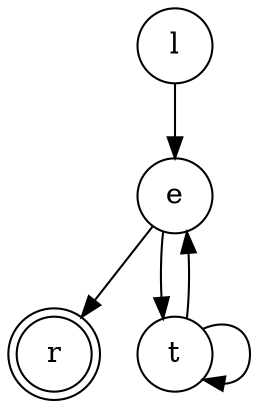 digraph {   
    node [shape = doublecircle, color = black] r ;
    node [shape = circle];
    node [color= black];
    l -> e -> t -> t -> e -> r;	
}